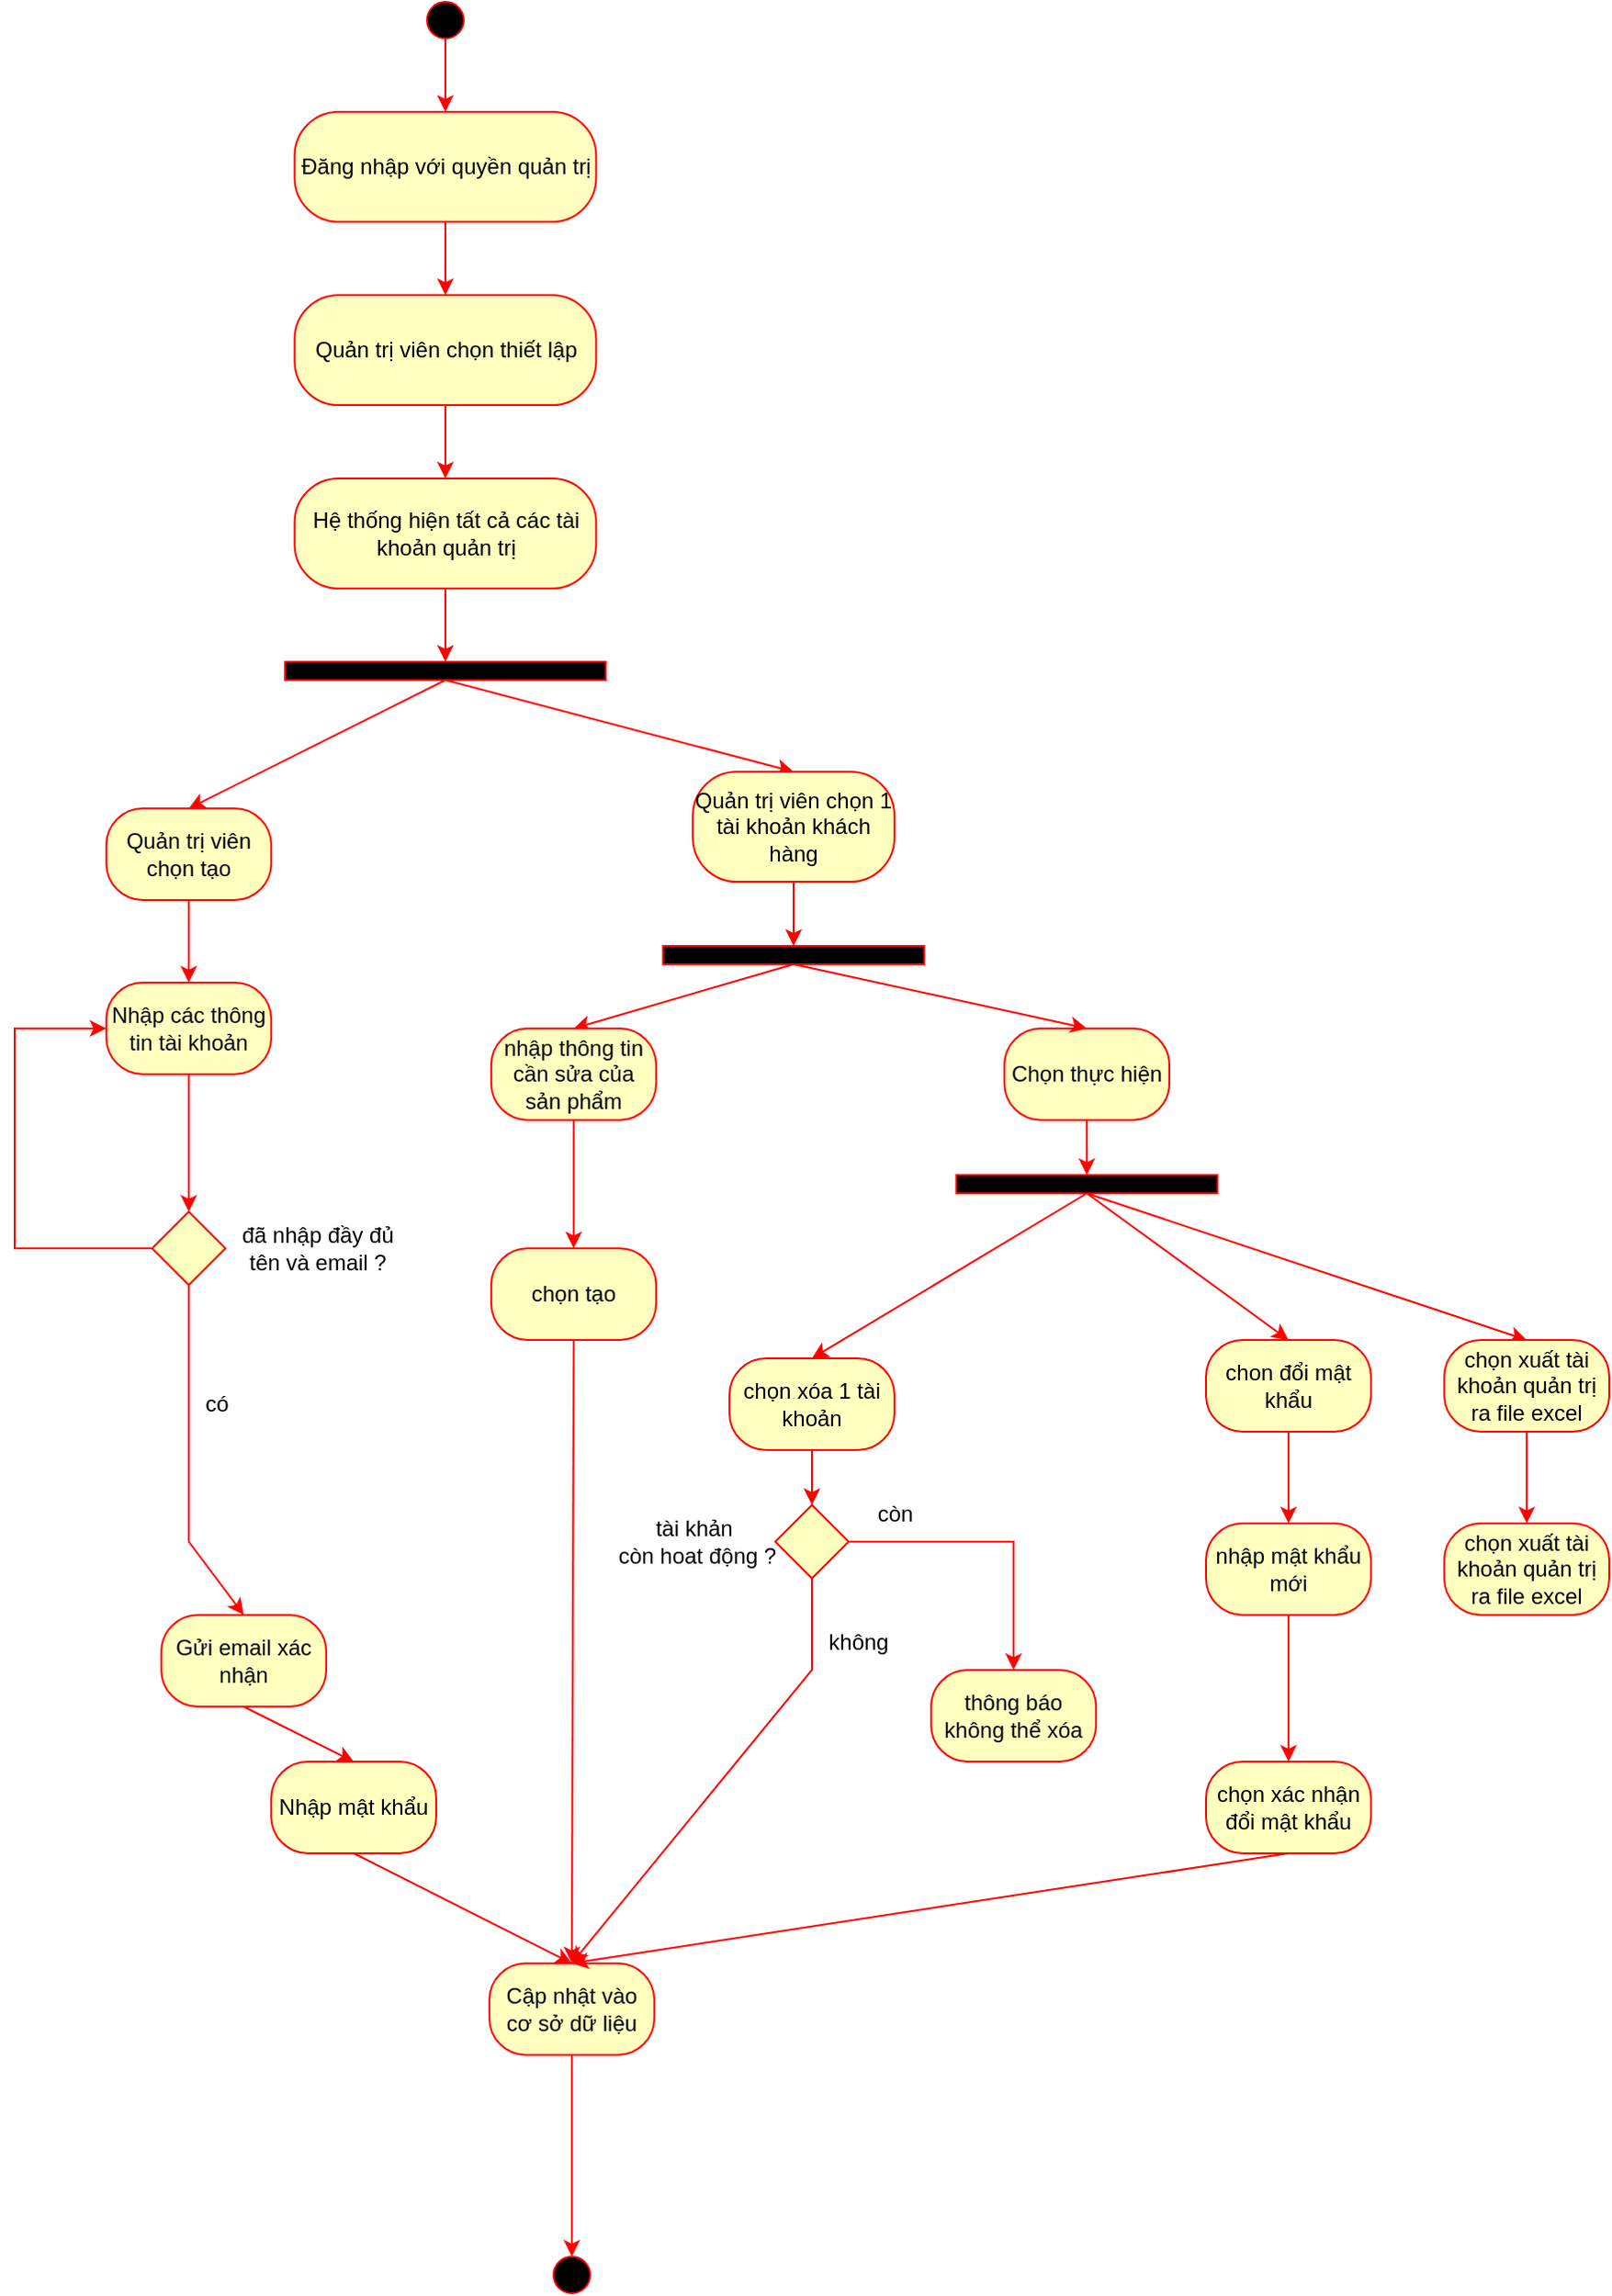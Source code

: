 <mxfile version="20.5.3" type="device"><diagram id="pkGrmaITkPam9X-tyxr9" name="Trang-1"><mxGraphModel dx="1038" dy="489" grid="1" gridSize="10" guides="1" tooltips="1" connect="1" arrows="1" fold="1" page="1" pageScale="1" pageWidth="827" pageHeight="1169" math="0" shadow="0"><root><mxCell id="0"/><mxCell id="1" parent="0"/><mxCell id="BIn20q_vd4A1wYweLsPQ-1" value="" style="ellipse;whiteSpace=wrap;html=1;aspect=fixed;strokeColor=#FF0000;fillColor=#000000;" parent="1" vertex="1"><mxGeometry x="325" y="60" width="20" height="20" as="geometry"/></mxCell><mxCell id="BIn20q_vd4A1wYweLsPQ-2" value="" style="endArrow=classic;html=1;rounded=0;exitX=0.5;exitY=1;exitDx=0;exitDy=0;strokeColor=#FF0000;entryX=0.5;entryY=0;entryDx=0;entryDy=0;" parent="1" source="BIn20q_vd4A1wYweLsPQ-1" target="BIn20q_vd4A1wYweLsPQ-3" edge="1"><mxGeometry width="50" height="50" relative="1" as="geometry"><mxPoint x="380" y="230" as="sourcePoint"/><mxPoint x="404" y="130" as="targetPoint"/></mxGeometry></mxCell><mxCell id="BIn20q_vd4A1wYweLsPQ-3" value="Đăng nhập với quyền quản trị" style="rounded=1;whiteSpace=wrap;html=1;arcSize=40;fontColor=#000000;fillColor=#ffffc0;strokeColor=#FF0000;" parent="1" vertex="1"><mxGeometry x="252.75" y="120" width="164.5" height="60" as="geometry"/></mxCell><mxCell id="BIn20q_vd4A1wYweLsPQ-4" value="" style="endArrow=classic;html=1;rounded=0;strokeColor=#FF0000;exitX=0.5;exitY=1;exitDx=0;exitDy=0;entryX=0.5;entryY=0;entryDx=0;entryDy=0;" parent="1" source="BIn20q_vd4A1wYweLsPQ-3" target="BIn20q_vd4A1wYweLsPQ-5" edge="1"><mxGeometry width="50" height="50" relative="1" as="geometry"><mxPoint x="380" y="180" as="sourcePoint"/><mxPoint x="400" y="230" as="targetPoint"/></mxGeometry></mxCell><mxCell id="BIn20q_vd4A1wYweLsPQ-5" value="Quản trị viên chọn thiết lập" style="rounded=1;whiteSpace=wrap;html=1;arcSize=40;fontColor=#000000;fillColor=#ffffc0;strokeColor=#FF0000;" parent="1" vertex="1"><mxGeometry x="252.75" y="220" width="164.5" height="60" as="geometry"/></mxCell><mxCell id="BIn20q_vd4A1wYweLsPQ-6" value="" style="endArrow=classic;html=1;rounded=0;strokeColor=#FF0000;exitX=0.5;exitY=1;exitDx=0;exitDy=0;entryX=0.5;entryY=0;entryDx=0;entryDy=0;" parent="1" source="BIn20q_vd4A1wYweLsPQ-5" target="BIn20q_vd4A1wYweLsPQ-7" edge="1"><mxGeometry width="50" height="50" relative="1" as="geometry"><mxPoint x="380" y="380" as="sourcePoint"/><mxPoint x="404" y="340" as="targetPoint"/></mxGeometry></mxCell><mxCell id="BIn20q_vd4A1wYweLsPQ-7" value="Hệ thống hiện tất cả các tài khoản quản trị" style="rounded=1;whiteSpace=wrap;html=1;arcSize=40;fontColor=#000000;fillColor=#ffffc0;strokeColor=#FF0000;" parent="1" vertex="1"><mxGeometry x="252.75" y="320" width="164.5" height="60" as="geometry"/></mxCell><mxCell id="BIn20q_vd4A1wYweLsPQ-8" value="" style="endArrow=classic;html=1;rounded=0;strokeColor=#FF0000;exitX=0.5;exitY=1;exitDx=0;exitDy=0;entryX=0.5;entryY=0;entryDx=0;entryDy=0;" parent="1" source="BIn20q_vd4A1wYweLsPQ-7" target="BIn20q_vd4A1wYweLsPQ-24" edge="1"><mxGeometry width="50" height="50" relative="1" as="geometry"><mxPoint x="380" y="470" as="sourcePoint"/><mxPoint x="404" y="440" as="targetPoint"/></mxGeometry></mxCell><mxCell id="BIn20q_vd4A1wYweLsPQ-9" value="" style="endArrow=classic;html=1;rounded=0;strokeColor=#FF0000;fontSize=10;exitX=0.5;exitY=1;exitDx=0;exitDy=0;entryX=0.5;entryY=0;entryDx=0;entryDy=0;" parent="1" source="BIn20q_vd4A1wYweLsPQ-24" target="BIn20q_vd4A1wYweLsPQ-65" edge="1"><mxGeometry width="50" height="50" relative="1" as="geometry"><mxPoint x="387.5" y="455" as="sourcePoint"/><mxPoint x="185" y="490" as="targetPoint"/></mxGeometry></mxCell><mxCell id="BIn20q_vd4A1wYweLsPQ-11" value="Chọn thực hiện" style="rounded=1;whiteSpace=wrap;html=1;arcSize=40;fontColor=#000000;fillColor=#ffffc0;strokeColor=#FF0000;" parent="1" vertex="1"><mxGeometry x="640" y="620" width="90" height="50" as="geometry"/></mxCell><mxCell id="BIn20q_vd4A1wYweLsPQ-16" value="" style="endArrow=classic;html=1;rounded=0;strokeColor=#FF0000;fontSize=10;exitX=0.5;exitY=1;exitDx=0;exitDy=0;entryX=0.5;entryY=0;entryDx=0;entryDy=0;" parent="1" source="BIn20q_vd4A1wYweLsPQ-69" target="p0bf2vYh-8OYU0Pzaf6Y-1" edge="1"><mxGeometry width="50" height="50" relative="1" as="geometry"><mxPoint x="185" y="720" as="sourcePoint"/><mxPoint x="240" y="950" as="targetPoint"/><Array as="points"><mxPoint x="195" y="900"/></Array></mxGeometry></mxCell><mxCell id="BIn20q_vd4A1wYweLsPQ-17" value="Cập nhật vào cơ sở dữ liệu" style="rounded=1;whiteSpace=wrap;html=1;arcSize=40;fontColor=#000000;fillColor=#ffffc0;strokeColor=#FF0000;" parent="1" vertex="1"><mxGeometry x="359" y="1130" width="90" height="50" as="geometry"/></mxCell><mxCell id="BIn20q_vd4A1wYweLsPQ-18" value="" style="endArrow=classic;html=1;rounded=0;strokeColor=#FF0000;fontSize=10;exitX=0.5;exitY=1;exitDx=0;exitDy=0;entryX=0.5;entryY=0;entryDx=0;entryDy=0;" parent="1" source="BIn20q_vd4A1wYweLsPQ-11" target="BIn20q_vd4A1wYweLsPQ-25" edge="1"><mxGeometry width="50" height="50" relative="1" as="geometry"><mxPoint x="380" y="650" as="sourcePoint"/><mxPoint x="675" y="597.5" as="targetPoint"/></mxGeometry></mxCell><mxCell id="BIn20q_vd4A1wYweLsPQ-19" value="" style="endArrow=classic;html=1;rounded=0;strokeColor=#FF0000;fontSize=10;exitX=0.5;exitY=1;exitDx=0;exitDy=0;entryX=0.5;entryY=0;entryDx=0;entryDy=0;" parent="1" source="BIn20q_vd4A1wYweLsPQ-25" target="BIn20q_vd4A1wYweLsPQ-21" edge="1"><mxGeometry width="50" height="50" relative="1" as="geometry"><mxPoint x="675" y="632.5" as="sourcePoint"/><mxPoint x="545" y="660" as="targetPoint"/></mxGeometry></mxCell><mxCell id="BIn20q_vd4A1wYweLsPQ-20" value="" style="endArrow=classic;html=1;rounded=0;strokeColor=#FF0000;fontSize=10;exitX=0.5;exitY=1;exitDx=0;exitDy=0;entryX=0.5;entryY=0;entryDx=0;entryDy=0;" parent="1" source="BIn20q_vd4A1wYweLsPQ-25" target="BIn20q_vd4A1wYweLsPQ-22" edge="1"><mxGeometry width="50" height="50" relative="1" as="geometry"><mxPoint x="695" y="615.0" as="sourcePoint"/><mxPoint x="700" y="660" as="targetPoint"/><Array as="points"/></mxGeometry></mxCell><mxCell id="BIn20q_vd4A1wYweLsPQ-21" value="chọn xóa 1 tài khoản" style="rounded=1;whiteSpace=wrap;html=1;arcSize=40;fontColor=#000000;fillColor=#ffffc0;strokeColor=#FF0000;" parent="1" vertex="1"><mxGeometry x="490" y="800" width="90" height="50" as="geometry"/></mxCell><mxCell id="BIn20q_vd4A1wYweLsPQ-22" value="chọn xuất tài khoản quản trị ra file excel" style="rounded=1;whiteSpace=wrap;html=1;arcSize=40;fontColor=#000000;fillColor=#ffffc0;strokeColor=#FF0000;" parent="1" vertex="1"><mxGeometry x="880" y="790" width="90" height="50" as="geometry"/></mxCell><mxCell id="BIn20q_vd4A1wYweLsPQ-23" value="" style="endArrow=classic;html=1;rounded=0;strokeColor=#FF0000;fontSize=10;exitX=0.5;exitY=1;exitDx=0;exitDy=0;" parent="1" source="BIn20q_vd4A1wYweLsPQ-21" target="BIn20q_vd4A1wYweLsPQ-42" edge="1"><mxGeometry width="50" height="50" relative="1" as="geometry"><mxPoint x="380" y="820" as="sourcePoint"/><mxPoint x="535" y="890" as="targetPoint"/></mxGeometry></mxCell><mxCell id="BIn20q_vd4A1wYweLsPQ-24" value="" style="rounded=0;whiteSpace=wrap;html=1;strokeColor=#FF0000;fontSize=10;fillColor=#000000;" parent="1" vertex="1"><mxGeometry x="247.5" y="420" width="175" height="10" as="geometry"/></mxCell><mxCell id="BIn20q_vd4A1wYweLsPQ-25" value="" style="rounded=0;whiteSpace=wrap;html=1;strokeColor=#FF0000;fontSize=10;fillColor=#000000;" parent="1" vertex="1"><mxGeometry x="613.75" y="700" width="142.5" height="10" as="geometry"/></mxCell><mxCell id="BIn20q_vd4A1wYweLsPQ-26" value="" style="endArrow=classic;html=1;rounded=0;strokeColor=#FF0000;fontSize=10;exitX=0.5;exitY=1;exitDx=0;exitDy=0;entryX=0.5;entryY=0;entryDx=0;entryDy=0;" parent="1" source="BIn20q_vd4A1wYweLsPQ-24" target="BIn20q_vd4A1wYweLsPQ-27" edge="1"><mxGeometry width="50" height="50" relative="1" as="geometry"><mxPoint x="380" y="570" as="sourcePoint"/><mxPoint x="470" y="490" as="targetPoint"/></mxGeometry></mxCell><mxCell id="BIn20q_vd4A1wYweLsPQ-27" value="Quản trị viên chọn 1 tài khoản khách hàng" style="rounded=1;whiteSpace=wrap;html=1;arcSize=40;fontColor=#000000;fillColor=#ffffc0;strokeColor=#FF0000;" parent="1" vertex="1"><mxGeometry x="470" y="480" width="110" height="60" as="geometry"/></mxCell><mxCell id="BIn20q_vd4A1wYweLsPQ-28" value="" style="endArrow=classic;html=1;rounded=0;strokeColor=#FF0000;fontSize=10;exitX=0.5;exitY=1;exitDx=0;exitDy=0;entryX=0.5;entryY=0;entryDx=0;entryDy=0;" parent="1" source="BIn20q_vd4A1wYweLsPQ-27" target="BIn20q_vd4A1wYweLsPQ-29" edge="1"><mxGeometry width="50" height="50" relative="1" as="geometry"><mxPoint x="380" y="560" as="sourcePoint"/><mxPoint x="475" y="580" as="targetPoint"/></mxGeometry></mxCell><mxCell id="BIn20q_vd4A1wYweLsPQ-29" value="" style="rounded=0;whiteSpace=wrap;html=1;strokeColor=#FF0000;fontSize=10;fillColor=#000000;" parent="1" vertex="1"><mxGeometry x="453.75" y="575" width="142.5" height="10" as="geometry"/></mxCell><mxCell id="BIn20q_vd4A1wYweLsPQ-30" value="" style="endArrow=classic;html=1;rounded=0;strokeColor=#FF0000;fontSize=10;entryX=0.5;entryY=0;entryDx=0;entryDy=0;exitX=0.5;exitY=1;exitDx=0;exitDy=0;" parent="1" source="BIn20q_vd4A1wYweLsPQ-29" target="BIn20q_vd4A1wYweLsPQ-11" edge="1"><mxGeometry width="50" height="50" relative="1" as="geometry"><mxPoint x="531" y="590" as="sourcePoint"/><mxPoint x="430" y="580" as="targetPoint"/></mxGeometry></mxCell><mxCell id="BIn20q_vd4A1wYweLsPQ-31" value="" style="endArrow=classic;html=1;rounded=0;strokeColor=#FF0000;fontSize=10;exitX=0.5;exitY=1;exitDx=0;exitDy=0;entryX=0.5;entryY=0;entryDx=0;entryDy=0;" parent="1" source="BIn20q_vd4A1wYweLsPQ-29" target="BIn20q_vd4A1wYweLsPQ-32" edge="1"><mxGeometry width="50" height="50" relative="1" as="geometry"><mxPoint x="510" y="605" as="sourcePoint"/><mxPoint x="490" y="640" as="targetPoint"/></mxGeometry></mxCell><mxCell id="BIn20q_vd4A1wYweLsPQ-32" value="nhập thông tin cần sửa của sản phẩm" style="rounded=1;whiteSpace=wrap;html=1;arcSize=40;fontColor=#000000;fillColor=#ffffc0;strokeColor=#FF0000;" parent="1" vertex="1"><mxGeometry x="360" y="620" width="90" height="50" as="geometry"/></mxCell><mxCell id="BIn20q_vd4A1wYweLsPQ-33" value="" style="endArrow=classic;html=1;rounded=0;strokeColor=#FF0000;fontSize=10;exitX=0.5;exitY=1;exitDx=0;exitDy=0;entryX=0.5;entryY=0;entryDx=0;entryDy=0;" parent="1" source="BIn20q_vd4A1wYweLsPQ-32" target="BIn20q_vd4A1wYweLsPQ-34" edge="1"><mxGeometry width="50" height="50" relative="1" as="geometry"><mxPoint x="420" y="680" as="sourcePoint"/><mxPoint x="485" y="760" as="targetPoint"/></mxGeometry></mxCell><mxCell id="BIn20q_vd4A1wYweLsPQ-34" value="chọn tạo" style="rounded=1;whiteSpace=wrap;html=1;arcSize=40;fontColor=#000000;fillColor=#ffffc0;strokeColor=#FF0000;" parent="1" vertex="1"><mxGeometry x="360" y="740" width="90" height="50" as="geometry"/></mxCell><mxCell id="BIn20q_vd4A1wYweLsPQ-35" value="" style="endArrow=classic;html=1;rounded=0;strokeColor=#FF0000;fontSize=10;exitX=0.5;exitY=1;exitDx=0;exitDy=0;entryX=0.5;entryY=0;entryDx=0;entryDy=0;" parent="1" source="BIn20q_vd4A1wYweLsPQ-34" target="BIn20q_vd4A1wYweLsPQ-17" edge="1"><mxGeometry width="50" height="50" relative="1" as="geometry"><mxPoint x="420" y="760" as="sourcePoint"/><mxPoint x="470" y="710" as="targetPoint"/></mxGeometry></mxCell><mxCell id="BIn20q_vd4A1wYweLsPQ-36" value="" style="ellipse;whiteSpace=wrap;html=1;aspect=fixed;strokeColor=#FF0000;fillColor=#000000;" parent="1" vertex="1"><mxGeometry x="394" y="1290" width="20" height="20" as="geometry"/></mxCell><mxCell id="BIn20q_vd4A1wYweLsPQ-37" value="" style="endArrow=classic;html=1;rounded=0;strokeColor=#FF0000;fontSize=10;exitX=0.5;exitY=1;exitDx=0;exitDy=0;entryX=0.5;entryY=0;entryDx=0;entryDy=0;" parent="1" source="BIn20q_vd4A1wYweLsPQ-17" target="BIn20q_vd4A1wYweLsPQ-36" edge="1"><mxGeometry width="50" height="50" relative="1" as="geometry"><mxPoint x="420" y="1020" as="sourcePoint"/><mxPoint x="470" y="970" as="targetPoint"/></mxGeometry></mxCell><mxCell id="BIn20q_vd4A1wYweLsPQ-38" value="" style="endArrow=classic;html=1;rounded=0;exitX=0.5;exitY=1;exitDx=0;exitDy=0;strokeColor=#FF0000;entryX=0.5;entryY=0;entryDx=0;entryDy=0;" parent="1" source="BIn20q_vd4A1wYweLsPQ-25" target="BIn20q_vd4A1wYweLsPQ-39" edge="1"><mxGeometry width="50" height="50" relative="1" as="geometry"><mxPoint x="390" y="870" as="sourcePoint"/><mxPoint x="690" y="800" as="targetPoint"/></mxGeometry></mxCell><mxCell id="BIn20q_vd4A1wYweLsPQ-39" value="chon đổi mật khẩu" style="rounded=1;whiteSpace=wrap;html=1;arcSize=40;fontColor=#000000;fillColor=#ffffc0;strokeColor=#FF0000;" parent="1" vertex="1"><mxGeometry x="750" y="790" width="90" height="50" as="geometry"/></mxCell><mxCell id="BIn20q_vd4A1wYweLsPQ-42" value="" style="rhombus;whiteSpace=wrap;html=1;strokeColor=#FF0000;fillColor=#FFFFC0;" parent="1" vertex="1"><mxGeometry x="515" y="880" width="40" height="40" as="geometry"/></mxCell><mxCell id="BIn20q_vd4A1wYweLsPQ-43" value="tài khản&amp;nbsp;&lt;br&gt;còn hoat động ?" style="text;html=1;align=center;verticalAlign=middle;resizable=0;points=[];autosize=1;strokeColor=none;fillColor=none;" parent="1" vertex="1"><mxGeometry x="417.25" y="880" width="110" height="40" as="geometry"/></mxCell><mxCell id="BIn20q_vd4A1wYweLsPQ-44" value="" style="endArrow=classic;html=1;rounded=0;strokeColor=#FF0000;exitX=0.5;exitY=1;exitDx=0;exitDy=0;entryX=0.5;entryY=0;entryDx=0;entryDy=0;" parent="1" source="BIn20q_vd4A1wYweLsPQ-42" target="BIn20q_vd4A1wYweLsPQ-17" edge="1"><mxGeometry width="50" height="50" relative="1" as="geometry"><mxPoint x="610" y="960" as="sourcePoint"/><mxPoint x="535" y="960" as="targetPoint"/><Array as="points"><mxPoint x="535" y="970"/></Array></mxGeometry></mxCell><mxCell id="BIn20q_vd4A1wYweLsPQ-45" value="không" style="text;html=1;align=center;verticalAlign=middle;resizable=0;points=[];autosize=1;strokeColor=none;fillColor=none;" parent="1" vertex="1"><mxGeometry x="530" y="940" width="60" height="30" as="geometry"/></mxCell><mxCell id="BIn20q_vd4A1wYweLsPQ-46" value="" style="endArrow=classic;html=1;rounded=0;strokeColor=#FF0000;exitX=1;exitY=0.5;exitDx=0;exitDy=0;entryX=0.5;entryY=0;entryDx=0;entryDy=0;" parent="1" source="BIn20q_vd4A1wYweLsPQ-42" target="BIn20q_vd4A1wYweLsPQ-48" edge="1"><mxGeometry width="50" height="50" relative="1" as="geometry"><mxPoint x="610" y="960" as="sourcePoint"/><mxPoint x="690" y="960" as="targetPoint"/><Array as="points"><mxPoint x="645" y="900"/></Array></mxGeometry></mxCell><mxCell id="BIn20q_vd4A1wYweLsPQ-47" value="còn" style="text;html=1;align=center;verticalAlign=middle;resizable=0;points=[];autosize=1;strokeColor=none;fillColor=none;" parent="1" vertex="1"><mxGeometry x="560" y="870" width="40" height="30" as="geometry"/></mxCell><mxCell id="BIn20q_vd4A1wYweLsPQ-48" value="thông báo không thể xóa" style="rounded=1;whiteSpace=wrap;html=1;arcSize=40;fontColor=#000000;fillColor=#ffffc0;strokeColor=#FF0000;" parent="1" vertex="1"><mxGeometry x="600" y="970" width="90" height="50" as="geometry"/></mxCell><mxCell id="BIn20q_vd4A1wYweLsPQ-49" value="" style="endArrow=classic;html=1;rounded=0;strokeColor=#FF0000;exitX=0.5;exitY=1;exitDx=0;exitDy=0;entryX=0.5;entryY=0;entryDx=0;entryDy=0;" parent="1" source="BIn20q_vd4A1wYweLsPQ-39" target="BIn20q_vd4A1wYweLsPQ-50" edge="1"><mxGeometry width="50" height="50" relative="1" as="geometry"><mxPoint x="610" y="960" as="sourcePoint"/><mxPoint x="755" y="900" as="targetPoint"/></mxGeometry></mxCell><mxCell id="BIn20q_vd4A1wYweLsPQ-50" value="nhập mật khẩu mới" style="rounded=1;whiteSpace=wrap;html=1;arcSize=40;fontColor=#000000;fillColor=#ffffc0;strokeColor=#FF0000;" parent="1" vertex="1"><mxGeometry x="750" y="890" width="90" height="50" as="geometry"/></mxCell><mxCell id="BIn20q_vd4A1wYweLsPQ-51" value="" style="endArrow=classic;html=1;rounded=0;strokeColor=#FF0000;exitX=0.5;exitY=1;exitDx=0;exitDy=0;entryX=0.5;entryY=0;entryDx=0;entryDy=0;" parent="1" source="BIn20q_vd4A1wYweLsPQ-50" target="BIn20q_vd4A1wYweLsPQ-52" edge="1"><mxGeometry width="50" height="50" relative="1" as="geometry"><mxPoint x="610" y="940" as="sourcePoint"/><mxPoint x="755" y="990" as="targetPoint"/></mxGeometry></mxCell><mxCell id="BIn20q_vd4A1wYweLsPQ-52" value="chọn xác nhận đổi mật khẩu" style="rounded=1;whiteSpace=wrap;html=1;arcSize=40;fontColor=#000000;fillColor=#ffffc0;strokeColor=#FF0000;" parent="1" vertex="1"><mxGeometry x="750" y="1020" width="90" height="50" as="geometry"/></mxCell><mxCell id="BIn20q_vd4A1wYweLsPQ-65" value="Quản trị viên chọn tạo" style="rounded=1;whiteSpace=wrap;html=1;arcSize=40;fontColor=#000000;fillColor=#ffffc0;strokeColor=#FF0000;" parent="1" vertex="1"><mxGeometry x="150" y="500" width="90" height="50" as="geometry"/></mxCell><mxCell id="BIn20q_vd4A1wYweLsPQ-66" value="" style="endArrow=classic;html=1;rounded=0;strokeColor=#FF0000;fontSize=10;exitX=0.5;exitY=1;exitDx=0;exitDy=0;entryX=0.5;entryY=0;entryDx=0;entryDy=0;" parent="1" source="BIn20q_vd4A1wYweLsPQ-65" target="BIn20q_vd4A1wYweLsPQ-67" edge="1"><mxGeometry width="50" height="50" relative="1" as="geometry"><mxPoint x="390" y="610" as="sourcePoint"/><mxPoint x="200" y="600" as="targetPoint"/></mxGeometry></mxCell><mxCell id="BIn20q_vd4A1wYweLsPQ-67" value="Nhập các thông tin tài khoản" style="rounded=1;whiteSpace=wrap;html=1;arcSize=40;fontColor=#000000;fillColor=#ffffc0;strokeColor=#FF0000;" parent="1" vertex="1"><mxGeometry x="150" y="595" width="90" height="50" as="geometry"/></mxCell><mxCell id="BIn20q_vd4A1wYweLsPQ-68" value="" style="endArrow=classic;html=1;rounded=0;strokeColor=#FF0000;fontSize=10;exitX=0.5;exitY=1;exitDx=0;exitDy=0;entryX=0.5;entryY=0;entryDx=0;entryDy=0;" parent="1" source="BIn20q_vd4A1wYweLsPQ-67" target="BIn20q_vd4A1wYweLsPQ-69" edge="1"><mxGeometry width="50" height="50" relative="1" as="geometry"><mxPoint x="390" y="680" as="sourcePoint"/><mxPoint x="195" y="710" as="targetPoint"/></mxGeometry></mxCell><mxCell id="BIn20q_vd4A1wYweLsPQ-69" value="" style="rhombus;whiteSpace=wrap;html=1;strokeColor=#FF0000;fillColor=#FFFFC0;" parent="1" vertex="1"><mxGeometry x="175" y="720" width="40" height="40" as="geometry"/></mxCell><mxCell id="BIn20q_vd4A1wYweLsPQ-70" value="đã nhập đầy đủ&lt;br&gt;tên và email ?" style="text;html=1;align=center;verticalAlign=middle;resizable=0;points=[];autosize=1;strokeColor=none;fillColor=none;" parent="1" vertex="1"><mxGeometry x="210" y="720" width="110" height="40" as="geometry"/></mxCell><mxCell id="BIn20q_vd4A1wYweLsPQ-71" value="có" style="text;html=1;align=center;verticalAlign=middle;resizable=0;points=[];autosize=1;strokeColor=none;fillColor=none;" parent="1" vertex="1"><mxGeometry x="190" y="810" width="40" height="30" as="geometry"/></mxCell><mxCell id="BIn20q_vd4A1wYweLsPQ-72" value="" style="endArrow=classic;html=1;rounded=0;exitX=0;exitY=0.5;exitDx=0;exitDy=0;entryX=0;entryY=0.5;entryDx=0;entryDy=0;strokeColor=#FF0000;" parent="1" source="BIn20q_vd4A1wYweLsPQ-69" target="BIn20q_vd4A1wYweLsPQ-67" edge="1"><mxGeometry width="50" height="50" relative="1" as="geometry"><mxPoint x="450" y="790" as="sourcePoint"/><mxPoint x="500" y="740" as="targetPoint"/><Array as="points"><mxPoint x="100" y="740"/><mxPoint x="100" y="620"/></Array></mxGeometry></mxCell><mxCell id="C6vUYb0wV02f13AtGSoM-2" value="" style="endArrow=classic;html=1;rounded=0;exitX=0.5;exitY=1;exitDx=0;exitDy=0;entryX=0.5;entryY=0;entryDx=0;entryDy=0;strokeColor=#FF0000;" parent="1" source="BIn20q_vd4A1wYweLsPQ-52" target="BIn20q_vd4A1wYweLsPQ-17" edge="1"><mxGeometry width="50" height="50" relative="1" as="geometry"><mxPoint x="670" y="1190" as="sourcePoint"/><mxPoint x="720" y="1140" as="targetPoint"/></mxGeometry></mxCell><mxCell id="p0bf2vYh-8OYU0Pzaf6Y-1" value="Gửi email xác nhận" style="rounded=1;whiteSpace=wrap;html=1;arcSize=40;fontColor=#000000;fillColor=#ffffc0;strokeColor=#FF0000;" parent="1" vertex="1"><mxGeometry x="180" y="940" width="90" height="50" as="geometry"/></mxCell><mxCell id="p0bf2vYh-8OYU0Pzaf6Y-2" value="" style="endArrow=classic;html=1;rounded=0;entryX=0.5;entryY=0;entryDx=0;entryDy=0;strokeColor=#FF0000;exitX=0.5;exitY=1;exitDx=0;exitDy=0;" parent="1" source="p0bf2vYh-8OYU0Pzaf6Y-1" target="p0bf2vYh-8OYU0Pzaf6Y-3" edge="1"><mxGeometry width="50" height="50" relative="1" as="geometry"><mxPoint x="245" y="980" as="sourcePoint"/><mxPoint x="270" y="1030" as="targetPoint"/></mxGeometry></mxCell><mxCell id="p0bf2vYh-8OYU0Pzaf6Y-3" value="Nhập mật khẩu" style="rounded=1;whiteSpace=wrap;html=1;arcSize=40;fontColor=#000000;fillColor=#ffffc0;strokeColor=#FF0000;" parent="1" vertex="1"><mxGeometry x="240" y="1020" width="90" height="50" as="geometry"/></mxCell><mxCell id="p0bf2vYh-8OYU0Pzaf6Y-4" value="" style="endArrow=classic;html=1;rounded=0;strokeColor=#FF0000;exitX=0.5;exitY=1;exitDx=0;exitDy=0;entryX=0.5;entryY=0;entryDx=0;entryDy=0;" parent="1" source="p0bf2vYh-8OYU0Pzaf6Y-3" target="BIn20q_vd4A1wYweLsPQ-17" edge="1"><mxGeometry width="50" height="50" relative="1" as="geometry"><mxPoint x="480" y="1080" as="sourcePoint"/><mxPoint x="530" y="1030" as="targetPoint"/></mxGeometry></mxCell><mxCell id="hx4hOevUO8jfO-9GCSZL-1" value="" style="endArrow=classic;html=1;rounded=0;exitX=0.5;exitY=1;exitDx=0;exitDy=0;entryX=0.5;entryY=0;entryDx=0;entryDy=0;strokeColor=#FF0000;" parent="1" source="BIn20q_vd4A1wYweLsPQ-22" target="hx4hOevUO8jfO-9GCSZL-2" edge="1"><mxGeometry width="50" height="50" relative="1" as="geometry"><mxPoint x="720" y="960" as="sourcePoint"/><mxPoint x="925" y="890" as="targetPoint"/></mxGeometry></mxCell><mxCell id="hx4hOevUO8jfO-9GCSZL-2" value="chọn xuất tài khoản quản trị ra file excel" style="rounded=1;whiteSpace=wrap;html=1;arcSize=40;fontColor=#000000;fillColor=#ffffc0;strokeColor=#FF0000;" parent="1" vertex="1"><mxGeometry x="880" y="890" width="90" height="50" as="geometry"/></mxCell></root></mxGraphModel></diagram></mxfile>